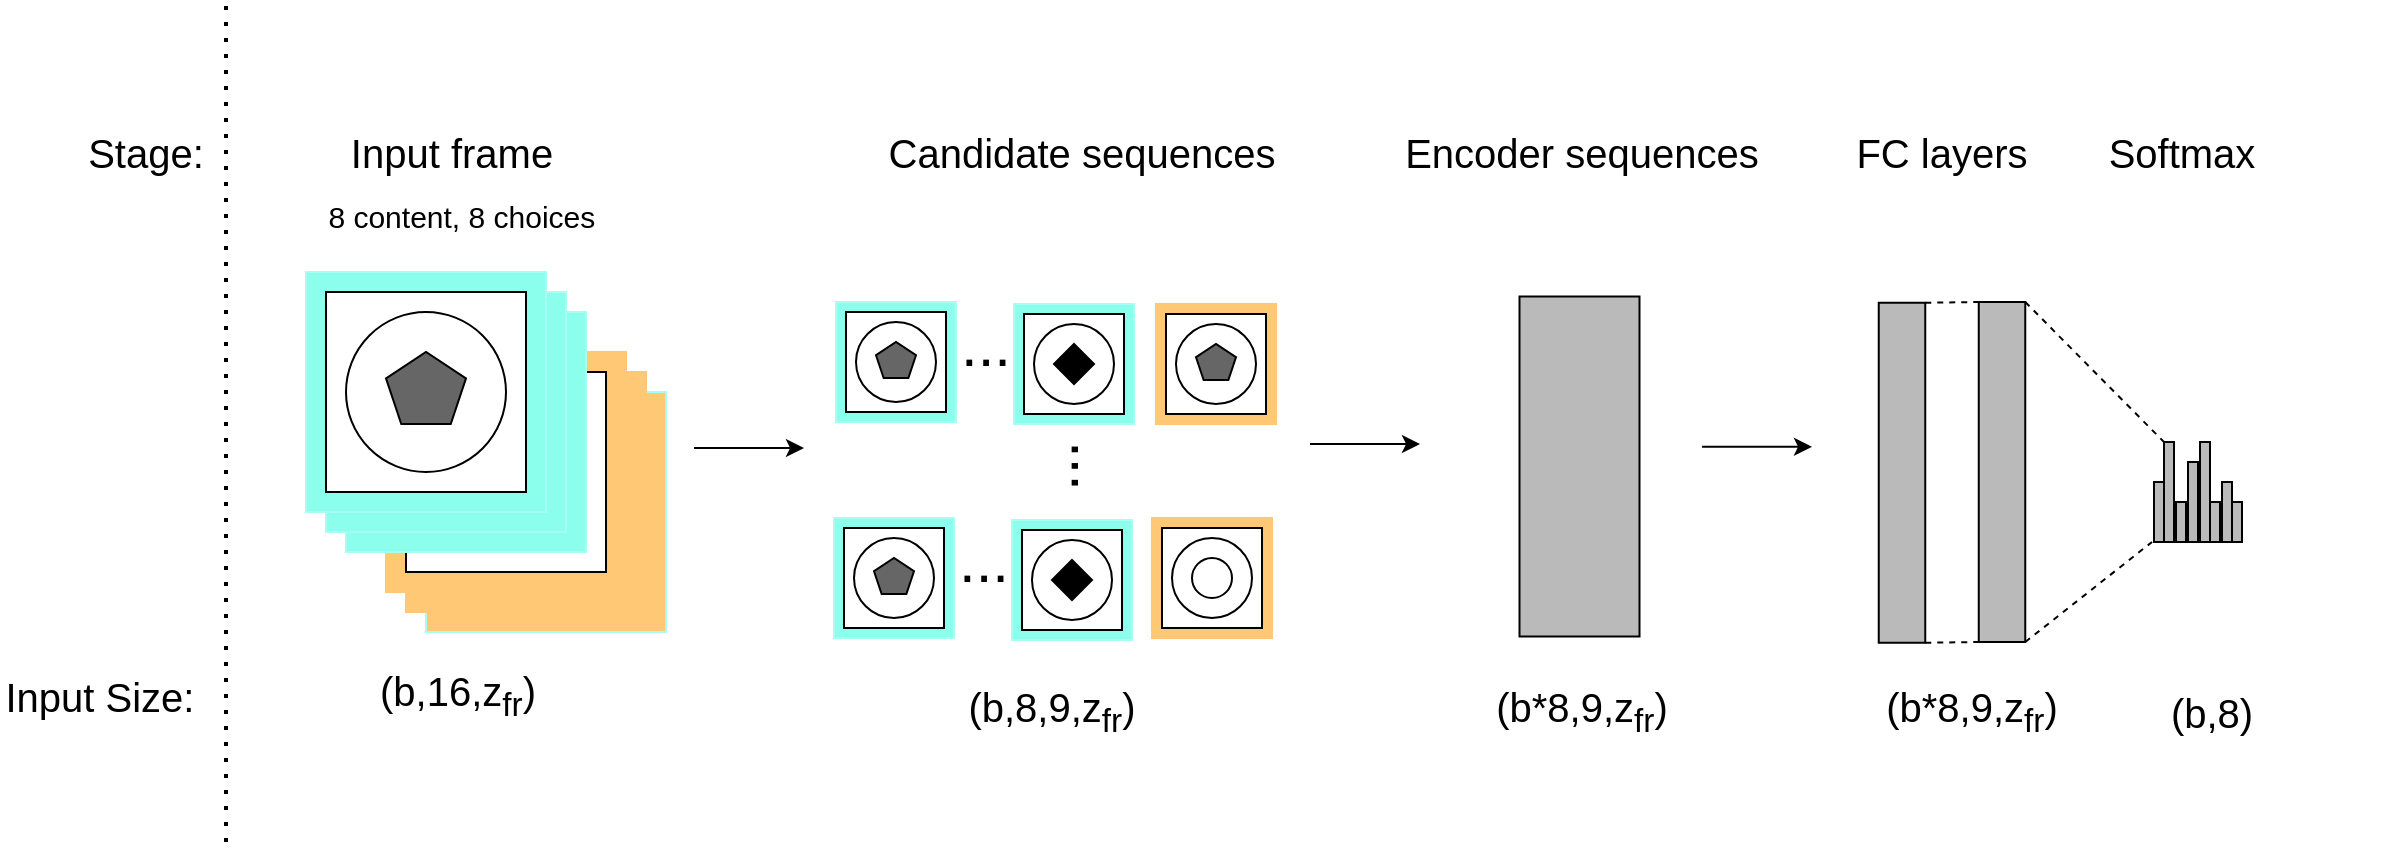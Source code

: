 <mxfile version="16.5.6" type="github">
  <diagram id="eyej5u4W_qLAlVck2tkH" name="Page-1">
    <mxGraphModel dx="1209" dy="671" grid="1" gridSize="10" guides="1" tooltips="1" connect="1" arrows="1" fold="1" page="1" pageScale="1" pageWidth="2339" pageHeight="3300" math="0" shadow="0">
      <root>
        <mxCell id="0" />
        <mxCell id="1" parent="0" />
        <mxCell id="X1Mo2VDanx9A2qj2zD5Y-115" value="" style="group;fillColor=#A6FFF3;strokeColor=#FFC875;" vertex="1" connectable="0" parent="1">
          <mxGeometry x="237" y="235" width="120" height="120" as="geometry" />
        </mxCell>
        <mxCell id="X1Mo2VDanx9A2qj2zD5Y-116" value="" style="whiteSpace=wrap;html=1;aspect=fixed;fillColor=#FFC875;strokeColor=#A6FFF3;" vertex="1" parent="X1Mo2VDanx9A2qj2zD5Y-115">
          <mxGeometry width="120" height="120" as="geometry" />
        </mxCell>
        <mxCell id="X1Mo2VDanx9A2qj2zD5Y-117" value="" style="whiteSpace=wrap;html=1;aspect=fixed;strokeColor=#000000;fillColor=#FFFFFF;" vertex="1" parent="X1Mo2VDanx9A2qj2zD5Y-115">
          <mxGeometry x="10" y="10" width="100" height="100" as="geometry" />
        </mxCell>
        <mxCell id="X1Mo2VDanx9A2qj2zD5Y-118" value="" style="ellipse;whiteSpace=wrap;html=1;aspect=fixed;strokeColor=#000000;fillColor=#FFFFFF;" vertex="1" parent="X1Mo2VDanx9A2qj2zD5Y-115">
          <mxGeometry x="20" y="20" width="80" height="80" as="geometry" />
        </mxCell>
        <mxCell id="X1Mo2VDanx9A2qj2zD5Y-119" value="" style="whiteSpace=wrap;html=1;shape=mxgraph.basic.pentagon;fillColor=#666666;strokeColor=#000000;" vertex="1" parent="X1Mo2VDanx9A2qj2zD5Y-115">
          <mxGeometry x="40" y="40" width="40" height="36" as="geometry" />
        </mxCell>
        <mxCell id="X1Mo2VDanx9A2qj2zD5Y-120" value="" style="group;fillColor=#A6FFF3;strokeColor=#000000;" vertex="1" connectable="0" parent="1">
          <mxGeometry x="227" y="225" width="120" height="120" as="geometry" />
        </mxCell>
        <mxCell id="X1Mo2VDanx9A2qj2zD5Y-121" value="" style="whiteSpace=wrap;html=1;aspect=fixed;fillColor=#FFC875;strokeColor=#FFC875;" vertex="1" parent="X1Mo2VDanx9A2qj2zD5Y-120">
          <mxGeometry width="120" height="120" as="geometry" />
        </mxCell>
        <mxCell id="X1Mo2VDanx9A2qj2zD5Y-122" value="" style="whiteSpace=wrap;html=1;aspect=fixed;strokeColor=#000000;fillColor=#FFFFFF;" vertex="1" parent="X1Mo2VDanx9A2qj2zD5Y-120">
          <mxGeometry x="10" y="10" width="100" height="100" as="geometry" />
        </mxCell>
        <mxCell id="X1Mo2VDanx9A2qj2zD5Y-123" value="" style="ellipse;whiteSpace=wrap;html=1;aspect=fixed;strokeColor=#000000;fillColor=#FFFFFF;" vertex="1" parent="X1Mo2VDanx9A2qj2zD5Y-120">
          <mxGeometry x="20" y="20" width="80" height="80" as="geometry" />
        </mxCell>
        <mxCell id="X1Mo2VDanx9A2qj2zD5Y-124" value="" style="whiteSpace=wrap;html=1;shape=mxgraph.basic.pentagon;fillColor=#666666;strokeColor=#000000;" vertex="1" parent="X1Mo2VDanx9A2qj2zD5Y-120">
          <mxGeometry x="40" y="40" width="40" height="36" as="geometry" />
        </mxCell>
        <mxCell id="X1Mo2VDanx9A2qj2zD5Y-125" value="" style="group;fillColor=#A6FFF3;strokeColor=#FFC875;" vertex="1" connectable="0" parent="1">
          <mxGeometry x="217" y="215" width="120" height="120" as="geometry" />
        </mxCell>
        <mxCell id="X1Mo2VDanx9A2qj2zD5Y-126" value="" style="whiteSpace=wrap;html=1;aspect=fixed;fillColor=#FFC875;strokeColor=#FFC875;" vertex="1" parent="X1Mo2VDanx9A2qj2zD5Y-125">
          <mxGeometry width="120" height="120" as="geometry" />
        </mxCell>
        <mxCell id="X1Mo2VDanx9A2qj2zD5Y-127" value="" style="whiteSpace=wrap;html=1;aspect=fixed;strokeColor=#000000;fillColor=#FFFFFF;" vertex="1" parent="X1Mo2VDanx9A2qj2zD5Y-125">
          <mxGeometry x="10" y="10" width="100" height="100" as="geometry" />
        </mxCell>
        <mxCell id="X1Mo2VDanx9A2qj2zD5Y-128" value="" style="ellipse;whiteSpace=wrap;html=1;aspect=fixed;strokeColor=#000000;fillColor=#FFFFFF;" vertex="1" parent="X1Mo2VDanx9A2qj2zD5Y-125">
          <mxGeometry x="20" y="20" width="80" height="80" as="geometry" />
        </mxCell>
        <mxCell id="X1Mo2VDanx9A2qj2zD5Y-129" value="" style="whiteSpace=wrap;html=1;shape=mxgraph.basic.pentagon;fillColor=#666666;strokeColor=#000000;" vertex="1" parent="X1Mo2VDanx9A2qj2zD5Y-125">
          <mxGeometry x="40" y="40" width="40" height="36" as="geometry" />
        </mxCell>
        <mxCell id="X1Mo2VDanx9A2qj2zD5Y-130" value="" style="group;fillColor=#A6FFF3;strokeColor=#000000;" vertex="1" connectable="0" parent="X1Mo2VDanx9A2qj2zD5Y-125">
          <mxGeometry x="-20" y="-20" width="120" height="120" as="geometry" />
        </mxCell>
        <mxCell id="X1Mo2VDanx9A2qj2zD5Y-131" value="" style="whiteSpace=wrap;html=1;aspect=fixed;fillColor=#8CFFEC;strokeColor=#A6FFF3;" vertex="1" parent="X1Mo2VDanx9A2qj2zD5Y-130">
          <mxGeometry width="120" height="120" as="geometry" />
        </mxCell>
        <mxCell id="X1Mo2VDanx9A2qj2zD5Y-132" value="" style="whiteSpace=wrap;html=1;aspect=fixed;strokeColor=#000000;fillColor=#FFFFFF;" vertex="1" parent="X1Mo2VDanx9A2qj2zD5Y-130">
          <mxGeometry x="10" y="10" width="100" height="100" as="geometry" />
        </mxCell>
        <mxCell id="X1Mo2VDanx9A2qj2zD5Y-133" value="" style="ellipse;whiteSpace=wrap;html=1;aspect=fixed;strokeColor=#000000;fillColor=#FFFFFF;" vertex="1" parent="X1Mo2VDanx9A2qj2zD5Y-130">
          <mxGeometry x="20" y="20" width="80" height="80" as="geometry" />
        </mxCell>
        <mxCell id="X1Mo2VDanx9A2qj2zD5Y-134" value="" style="whiteSpace=wrap;html=1;shape=mxgraph.basic.pentagon;fillColor=#666666;strokeColor=#000000;" vertex="1" parent="X1Mo2VDanx9A2qj2zD5Y-130">
          <mxGeometry x="40" y="40" width="40" height="36" as="geometry" />
        </mxCell>
        <mxCell id="X1Mo2VDanx9A2qj2zD5Y-135" value="" style="group;fillColor=#A6FFF3;strokeColor=#000000;" vertex="1" connectable="0" parent="X1Mo2VDanx9A2qj2zD5Y-125">
          <mxGeometry x="-30" y="-30" width="120" height="120" as="geometry" />
        </mxCell>
        <mxCell id="X1Mo2VDanx9A2qj2zD5Y-136" value="" style="whiteSpace=wrap;html=1;aspect=fixed;fillColor=#8CFFEC;strokeColor=#A6FFF3;" vertex="1" parent="X1Mo2VDanx9A2qj2zD5Y-135">
          <mxGeometry width="120" height="120" as="geometry" />
        </mxCell>
        <mxCell id="X1Mo2VDanx9A2qj2zD5Y-137" value="" style="whiteSpace=wrap;html=1;aspect=fixed;strokeColor=#000000;fillColor=#FFFFFF;" vertex="1" parent="X1Mo2VDanx9A2qj2zD5Y-135">
          <mxGeometry x="10" y="10" width="100" height="100" as="geometry" />
        </mxCell>
        <mxCell id="X1Mo2VDanx9A2qj2zD5Y-138" value="" style="ellipse;whiteSpace=wrap;html=1;aspect=fixed;strokeColor=#000000;fillColor=#FFFFFF;" vertex="1" parent="X1Mo2VDanx9A2qj2zD5Y-135">
          <mxGeometry x="20" y="20" width="80" height="80" as="geometry" />
        </mxCell>
        <mxCell id="X1Mo2VDanx9A2qj2zD5Y-139" value="" style="whiteSpace=wrap;html=1;shape=mxgraph.basic.pentagon;fillColor=#666666;strokeColor=#000000;" vertex="1" parent="X1Mo2VDanx9A2qj2zD5Y-135">
          <mxGeometry x="40" y="40" width="40" height="36" as="geometry" />
        </mxCell>
        <mxCell id="X1Mo2VDanx9A2qj2zD5Y-140" value="" style="group;fillColor=#A6FFF3;strokeColor=#000000;" vertex="1" connectable="0" parent="X1Mo2VDanx9A2qj2zD5Y-125">
          <mxGeometry x="-40" y="-40" width="120" height="120" as="geometry" />
        </mxCell>
        <mxCell id="X1Mo2VDanx9A2qj2zD5Y-141" value="" style="whiteSpace=wrap;html=1;aspect=fixed;fillColor=#8CFFEC;strokeColor=#A6FFF3;" vertex="1" parent="X1Mo2VDanx9A2qj2zD5Y-140">
          <mxGeometry width="120" height="120" as="geometry" />
        </mxCell>
        <mxCell id="X1Mo2VDanx9A2qj2zD5Y-142" value="" style="whiteSpace=wrap;html=1;aspect=fixed;strokeColor=#000000;fillColor=#FFFFFF;" vertex="1" parent="X1Mo2VDanx9A2qj2zD5Y-140">
          <mxGeometry x="10" y="10" width="100" height="100" as="geometry" />
        </mxCell>
        <mxCell id="X1Mo2VDanx9A2qj2zD5Y-143" value="" style="ellipse;whiteSpace=wrap;html=1;aspect=fixed;strokeColor=#000000;fillColor=#FFFFFF;" vertex="1" parent="X1Mo2VDanx9A2qj2zD5Y-140">
          <mxGeometry x="20" y="20" width="80" height="80" as="geometry" />
        </mxCell>
        <mxCell id="X1Mo2VDanx9A2qj2zD5Y-144" value="" style="whiteSpace=wrap;html=1;shape=mxgraph.basic.pentagon;fillColor=#666666;strokeColor=#000000;" vertex="1" parent="X1Mo2VDanx9A2qj2zD5Y-140">
          <mxGeometry x="40" y="40" width="40" height="36" as="geometry" />
        </mxCell>
        <mxCell id="X1Mo2VDanx9A2qj2zD5Y-145" value="" style="endArrow=none;dashed=1;html=1;dashPattern=1 3;strokeWidth=2;rounded=0;" edge="1" parent="1">
          <mxGeometry width="50" height="50" relative="1" as="geometry">
            <mxPoint x="137" y="460" as="sourcePoint" />
            <mxPoint x="137" y="40" as="targetPoint" />
          </mxGeometry>
        </mxCell>
        <mxCell id="X1Mo2VDanx9A2qj2zD5Y-146" value="&lt;font style=&quot;font-size: 20px&quot;&gt;Stage:&lt;/font&gt;" style="text;html=1;strokeColor=none;fillColor=none;align=center;verticalAlign=middle;whiteSpace=wrap;rounded=0;" vertex="1" parent="1">
          <mxGeometry x="67" y="100" width="60" height="30" as="geometry" />
        </mxCell>
        <mxCell id="X1Mo2VDanx9A2qj2zD5Y-148" value="Input Size:" style="text;html=1;strokeColor=none;fillColor=none;align=center;verticalAlign=middle;whiteSpace=wrap;rounded=0;fontSize=20;" vertex="1" parent="1">
          <mxGeometry x="24" y="372" width="100" height="30" as="geometry" />
        </mxCell>
        <mxCell id="X1Mo2VDanx9A2qj2zD5Y-149" value="&lt;font style=&quot;font-size: 20px&quot;&gt;Input frame&lt;/font&gt;" style="text;html=1;strokeColor=none;fillColor=none;align=center;verticalAlign=middle;whiteSpace=wrap;rounded=0;" vertex="1" parent="1">
          <mxGeometry x="190" y="100" width="120" height="30" as="geometry" />
        </mxCell>
        <mxCell id="X1Mo2VDanx9A2qj2zD5Y-150" value="&lt;font style=&quot;font-size: 15px&quot;&gt;&lt;font style=&quot;font-size: 15px&quot;&gt;8 content, 8 choices&lt;/font&gt;&amp;nbsp;&lt;/font&gt;" style="text;html=1;strokeColor=none;fillColor=none;align=center;verticalAlign=middle;whiteSpace=wrap;rounded=0;fontSize=20;" vertex="1" parent="1">
          <mxGeometry x="177" y="130" width="160" height="30" as="geometry" />
        </mxCell>
        <mxCell id="X1Mo2VDanx9A2qj2zD5Y-151" value="&lt;font style=&quot;font-size: 20px&quot;&gt;(b,16,z&lt;sub&gt;fr&lt;/sub&gt;)&lt;/font&gt;" style="text;html=1;strokeColor=none;fillColor=none;align=center;verticalAlign=middle;whiteSpace=wrap;rounded=0;fontSize=15;" vertex="1" parent="1">
          <mxGeometry x="223" y="372" width="60" height="30" as="geometry" />
        </mxCell>
        <mxCell id="X1Mo2VDanx9A2qj2zD5Y-153" value="" style="endArrow=classic;html=1;rounded=0;fontSize=20;" edge="1" parent="1">
          <mxGeometry width="50" height="50" relative="1" as="geometry">
            <mxPoint x="371" y="263" as="sourcePoint" />
            <mxPoint x="426" y="263" as="targetPoint" />
          </mxGeometry>
        </mxCell>
        <mxCell id="X1Mo2VDanx9A2qj2zD5Y-313" value="" style="group;fillColor=#A6FFF3;strokeColor=#000000;" vertex="1" connectable="0" parent="1">
          <mxGeometry x="442" y="190" width="60" height="60" as="geometry" />
        </mxCell>
        <mxCell id="X1Mo2VDanx9A2qj2zD5Y-314" value="" style="whiteSpace=wrap;html=1;aspect=fixed;fillColor=#8CFFEC;strokeColor=#A6FFF3;" vertex="1" parent="X1Mo2VDanx9A2qj2zD5Y-313">
          <mxGeometry width="60" height="60" as="geometry" />
        </mxCell>
        <mxCell id="X1Mo2VDanx9A2qj2zD5Y-315" value="" style="whiteSpace=wrap;html=1;aspect=fixed;strokeColor=#000000;fillColor=#FFFFFF;" vertex="1" parent="X1Mo2VDanx9A2qj2zD5Y-313">
          <mxGeometry x="5" y="5" width="50" height="50" as="geometry" />
        </mxCell>
        <mxCell id="X1Mo2VDanx9A2qj2zD5Y-316" value="" style="ellipse;whiteSpace=wrap;html=1;aspect=fixed;strokeColor=#000000;fillColor=#FFFFFF;" vertex="1" parent="X1Mo2VDanx9A2qj2zD5Y-313">
          <mxGeometry x="10" y="10" width="40" height="40" as="geometry" />
        </mxCell>
        <mxCell id="X1Mo2VDanx9A2qj2zD5Y-317" value="" style="whiteSpace=wrap;html=1;shape=mxgraph.basic.pentagon;fillColor=#666666;strokeColor=#000000;" vertex="1" parent="X1Mo2VDanx9A2qj2zD5Y-313">
          <mxGeometry x="20" y="20" width="20" height="18" as="geometry" />
        </mxCell>
        <mxCell id="X1Mo2VDanx9A2qj2zD5Y-318" value="&lt;font style=&quot;font-size: 30px&quot;&gt;...&lt;/font&gt;" style="text;html=1;strokeColor=none;fillColor=none;align=center;verticalAlign=middle;whiteSpace=wrap;rounded=0;fontSize=20;" vertex="1" parent="1">
          <mxGeometry x="497" y="201" width="40" height="20" as="geometry" />
        </mxCell>
        <mxCell id="X1Mo2VDanx9A2qj2zD5Y-319" value="" style="group;fillColor=#A6FFF3;strokeColor=#000000;" vertex="1" connectable="0" parent="1">
          <mxGeometry x="531" y="191" width="60" height="60" as="geometry" />
        </mxCell>
        <mxCell id="X1Mo2VDanx9A2qj2zD5Y-320" value="" style="whiteSpace=wrap;html=1;aspect=fixed;fillColor=#8CFFEC;strokeColor=#A6FFF3;" vertex="1" parent="X1Mo2VDanx9A2qj2zD5Y-319">
          <mxGeometry width="60" height="60" as="geometry" />
        </mxCell>
        <mxCell id="X1Mo2VDanx9A2qj2zD5Y-321" value="" style="whiteSpace=wrap;html=1;aspect=fixed;strokeColor=#000000;fillColor=#FFFFFF;" vertex="1" parent="X1Mo2VDanx9A2qj2zD5Y-319">
          <mxGeometry x="5" y="5" width="50" height="50" as="geometry" />
        </mxCell>
        <mxCell id="X1Mo2VDanx9A2qj2zD5Y-322" value="" style="ellipse;whiteSpace=wrap;html=1;aspect=fixed;strokeColor=#000000;fillColor=#FFFFFF;" vertex="1" parent="X1Mo2VDanx9A2qj2zD5Y-319">
          <mxGeometry x="10" y="10" width="40" height="40" as="geometry" />
        </mxCell>
        <mxCell id="X1Mo2VDanx9A2qj2zD5Y-323" value="" style="rhombus;whiteSpace=wrap;html=1;fontSize=20;strokeColor=#000000;fillColor=#000000;" vertex="1" parent="X1Mo2VDanx9A2qj2zD5Y-319">
          <mxGeometry x="20" y="20" width="20" height="20" as="geometry" />
        </mxCell>
        <mxCell id="X1Mo2VDanx9A2qj2zD5Y-324" value="" style="group;fillColor=#A6FFF3;strokeColor=#000000;" vertex="1" connectable="0" parent="1">
          <mxGeometry x="602" y="191" width="60" height="60" as="geometry" />
        </mxCell>
        <mxCell id="X1Mo2VDanx9A2qj2zD5Y-325" value="" style="whiteSpace=wrap;html=1;aspect=fixed;fillColor=#FFC875;strokeColor=#FFC875;" vertex="1" parent="X1Mo2VDanx9A2qj2zD5Y-324">
          <mxGeometry width="60" height="60" as="geometry" />
        </mxCell>
        <mxCell id="X1Mo2VDanx9A2qj2zD5Y-326" value="" style="whiteSpace=wrap;html=1;aspect=fixed;strokeColor=#000000;fillColor=#FFFFFF;" vertex="1" parent="X1Mo2VDanx9A2qj2zD5Y-324">
          <mxGeometry x="5" y="5" width="50" height="50" as="geometry" />
        </mxCell>
        <mxCell id="X1Mo2VDanx9A2qj2zD5Y-327" value="" style="ellipse;whiteSpace=wrap;html=1;aspect=fixed;strokeColor=#000000;fillColor=#FFFFFF;" vertex="1" parent="X1Mo2VDanx9A2qj2zD5Y-324">
          <mxGeometry x="10" y="10" width="40" height="40" as="geometry" />
        </mxCell>
        <mxCell id="X1Mo2VDanx9A2qj2zD5Y-328" value="" style="whiteSpace=wrap;html=1;shape=mxgraph.basic.pentagon;fillColor=#666666;strokeColor=#000000;" vertex="1" parent="X1Mo2VDanx9A2qj2zD5Y-324">
          <mxGeometry x="20" y="20" width="20" height="18" as="geometry" />
        </mxCell>
        <mxCell id="X1Mo2VDanx9A2qj2zD5Y-345" value="" style="group;fillColor=#A6FFF3;strokeColor=#000000;" vertex="1" connectable="0" parent="1">
          <mxGeometry x="441" y="298" width="60" height="60" as="geometry" />
        </mxCell>
        <mxCell id="X1Mo2VDanx9A2qj2zD5Y-346" value="" style="whiteSpace=wrap;html=1;aspect=fixed;fillColor=#8CFFEC;strokeColor=#A6FFF3;" vertex="1" parent="X1Mo2VDanx9A2qj2zD5Y-345">
          <mxGeometry width="60" height="60" as="geometry" />
        </mxCell>
        <mxCell id="X1Mo2VDanx9A2qj2zD5Y-347" value="" style="whiteSpace=wrap;html=1;aspect=fixed;strokeColor=#000000;fillColor=#FFFFFF;" vertex="1" parent="X1Mo2VDanx9A2qj2zD5Y-345">
          <mxGeometry x="5" y="5" width="50" height="50" as="geometry" />
        </mxCell>
        <mxCell id="X1Mo2VDanx9A2qj2zD5Y-348" value="" style="ellipse;whiteSpace=wrap;html=1;aspect=fixed;strokeColor=#000000;fillColor=#FFFFFF;" vertex="1" parent="X1Mo2VDanx9A2qj2zD5Y-345">
          <mxGeometry x="10" y="10" width="40" height="40" as="geometry" />
        </mxCell>
        <mxCell id="X1Mo2VDanx9A2qj2zD5Y-349" value="" style="whiteSpace=wrap;html=1;shape=mxgraph.basic.pentagon;fillColor=#666666;strokeColor=#000000;" vertex="1" parent="X1Mo2VDanx9A2qj2zD5Y-345">
          <mxGeometry x="20" y="20" width="20" height="18" as="geometry" />
        </mxCell>
        <mxCell id="X1Mo2VDanx9A2qj2zD5Y-350" value="&lt;font style=&quot;font-size: 30px&quot;&gt;...&lt;/font&gt;" style="text;html=1;strokeColor=none;fillColor=none;align=center;verticalAlign=middle;whiteSpace=wrap;rounded=0;fontSize=20;" vertex="1" parent="1">
          <mxGeometry x="496" y="309" width="40" height="20" as="geometry" />
        </mxCell>
        <mxCell id="X1Mo2VDanx9A2qj2zD5Y-351" value="" style="group;fillColor=#A6FFF3;strokeColor=#000000;" vertex="1" connectable="0" parent="1">
          <mxGeometry x="530" y="299" width="60" height="60" as="geometry" />
        </mxCell>
        <mxCell id="X1Mo2VDanx9A2qj2zD5Y-352" value="" style="whiteSpace=wrap;html=1;aspect=fixed;fillColor=#8CFFEC;strokeColor=#A6FFF3;" vertex="1" parent="X1Mo2VDanx9A2qj2zD5Y-351">
          <mxGeometry width="60" height="60" as="geometry" />
        </mxCell>
        <mxCell id="X1Mo2VDanx9A2qj2zD5Y-353" value="" style="whiteSpace=wrap;html=1;aspect=fixed;strokeColor=#000000;fillColor=#FFFFFF;" vertex="1" parent="X1Mo2VDanx9A2qj2zD5Y-351">
          <mxGeometry x="5" y="5" width="50" height="50" as="geometry" />
        </mxCell>
        <mxCell id="X1Mo2VDanx9A2qj2zD5Y-354" value="" style="ellipse;whiteSpace=wrap;html=1;aspect=fixed;strokeColor=#000000;fillColor=#FFFFFF;" vertex="1" parent="X1Mo2VDanx9A2qj2zD5Y-351">
          <mxGeometry x="10" y="10" width="40" height="40" as="geometry" />
        </mxCell>
        <mxCell id="X1Mo2VDanx9A2qj2zD5Y-355" value="" style="rhombus;whiteSpace=wrap;html=1;fontSize=20;strokeColor=#000000;fillColor=#000000;" vertex="1" parent="X1Mo2VDanx9A2qj2zD5Y-351">
          <mxGeometry x="20" y="20" width="20" height="20" as="geometry" />
        </mxCell>
        <mxCell id="X1Mo2VDanx9A2qj2zD5Y-361" value="..." style="text;html=1;strokeColor=none;fillColor=none;align=center;verticalAlign=middle;whiteSpace=wrap;rounded=0;fontSize=30;rotation=-90;" vertex="1" parent="1">
          <mxGeometry x="522" y="257" width="60" height="30" as="geometry" />
        </mxCell>
        <mxCell id="X1Mo2VDanx9A2qj2zD5Y-362" value="" style="group;fillColor=#A6FFF3;strokeColor=#000000;" vertex="1" connectable="0" parent="1">
          <mxGeometry x="600" y="298" width="60" height="60" as="geometry" />
        </mxCell>
        <mxCell id="X1Mo2VDanx9A2qj2zD5Y-363" value="" style="whiteSpace=wrap;html=1;aspect=fixed;fillColor=#FFC875;strokeColor=#FFC875;" vertex="1" parent="X1Mo2VDanx9A2qj2zD5Y-362">
          <mxGeometry width="60" height="60" as="geometry" />
        </mxCell>
        <mxCell id="X1Mo2VDanx9A2qj2zD5Y-364" value="" style="whiteSpace=wrap;html=1;aspect=fixed;strokeColor=#000000;fillColor=#FFFFFF;" vertex="1" parent="X1Mo2VDanx9A2qj2zD5Y-362">
          <mxGeometry x="5" y="5" width="50" height="50" as="geometry" />
        </mxCell>
        <mxCell id="X1Mo2VDanx9A2qj2zD5Y-365" value="" style="ellipse;whiteSpace=wrap;html=1;aspect=fixed;strokeColor=#000000;fillColor=#FFFFFF;" vertex="1" parent="X1Mo2VDanx9A2qj2zD5Y-362">
          <mxGeometry x="10" y="10" width="40" height="40" as="geometry" />
        </mxCell>
        <mxCell id="X1Mo2VDanx9A2qj2zD5Y-366" value="" style="ellipse;whiteSpace=wrap;html=1;aspect=fixed;fontSize=30;strokeColor=#000000;fillColor=#FFFFFF;" vertex="1" parent="X1Mo2VDanx9A2qj2zD5Y-362">
          <mxGeometry x="20" y="20" width="20" height="20" as="geometry" />
        </mxCell>
        <mxCell id="X1Mo2VDanx9A2qj2zD5Y-378" value="&lt;font style=&quot;font-size: 20px&quot;&gt;Candidate sequences&lt;/font&gt;" style="text;html=1;strokeColor=none;fillColor=none;align=center;verticalAlign=middle;whiteSpace=wrap;rounded=0;" vertex="1" parent="1">
          <mxGeometry x="460" y="100" width="210" height="30" as="geometry" />
        </mxCell>
        <mxCell id="X1Mo2VDanx9A2qj2zD5Y-379" value="&lt;font style=&quot;font-size: 20px&quot;&gt;(b,8,9,z&lt;sub&gt;fr&lt;/sub&gt;)&lt;/font&gt;" style="text;html=1;strokeColor=none;fillColor=none;align=center;verticalAlign=middle;whiteSpace=wrap;rounded=0;fontSize=15;" vertex="1" parent="1">
          <mxGeometry x="520" y="380" width="60" height="30" as="geometry" />
        </mxCell>
        <mxCell id="X1Mo2VDanx9A2qj2zD5Y-380" value="" style="endArrow=classic;html=1;rounded=0;fontSize=20;" edge="1" parent="1">
          <mxGeometry width="50" height="50" relative="1" as="geometry">
            <mxPoint x="679" y="261" as="sourcePoint" />
            <mxPoint x="734" y="261" as="targetPoint" />
          </mxGeometry>
        </mxCell>
        <mxCell id="X1Mo2VDanx9A2qj2zD5Y-381" value="" style="rounded=0;whiteSpace=wrap;html=1;fontSize=30;strokeColor=#000000;fillColor=#BABABA;rotation=90;" vertex="1" parent="1">
          <mxGeometry x="728.75" y="242.25" width="170" height="60" as="geometry" />
        </mxCell>
        <mxCell id="X1Mo2VDanx9A2qj2zD5Y-382" value="&lt;font style=&quot;font-size: 20px&quot;&gt;Encoder sequences&lt;/font&gt;" style="text;html=1;strokeColor=none;fillColor=none;align=center;verticalAlign=middle;whiteSpace=wrap;rounded=0;" vertex="1" parent="1">
          <mxGeometry x="710" y="100" width="210" height="30" as="geometry" />
        </mxCell>
        <mxCell id="X1Mo2VDanx9A2qj2zD5Y-383" value="&lt;font style=&quot;font-size: 20px&quot;&gt;(b*8,9,z&lt;sub&gt;fr&lt;/sub&gt;)&lt;/font&gt;" style="text;html=1;strokeColor=none;fillColor=none;align=center;verticalAlign=middle;whiteSpace=wrap;rounded=0;fontSize=15;" vertex="1" parent="1">
          <mxGeometry x="785" y="380" width="60" height="30" as="geometry" />
        </mxCell>
        <mxCell id="X1Mo2VDanx9A2qj2zD5Y-388" value="" style="endArrow=classic;html=1;rounded=0;fontSize=20;" edge="1" parent="1">
          <mxGeometry width="50" height="50" relative="1" as="geometry">
            <mxPoint x="875" y="262.38" as="sourcePoint" />
            <mxPoint x="930" y="262.38" as="targetPoint" />
            <Array as="points">
              <mxPoint x="886" y="262.38" />
            </Array>
          </mxGeometry>
        </mxCell>
        <mxCell id="X1Mo2VDanx9A2qj2zD5Y-389" value="" style="rounded=0;whiteSpace=wrap;html=1;fontSize=30;strokeColor=#000000;fillColor=#BABABA;rotation=90;" vertex="1" parent="1">
          <mxGeometry x="890" y="263.75" width="170" height="23.25" as="geometry" />
        </mxCell>
        <mxCell id="X1Mo2VDanx9A2qj2zD5Y-390" value="&lt;font style=&quot;font-size: 20px&quot;&gt;FC layers&lt;/font&gt;" style="text;html=1;strokeColor=none;fillColor=none;align=center;verticalAlign=middle;whiteSpace=wrap;rounded=0;" vertex="1" parent="1">
          <mxGeometry x="890" y="100" width="210" height="30" as="geometry" />
        </mxCell>
        <mxCell id="X1Mo2VDanx9A2qj2zD5Y-391" value="&lt;font style=&quot;font-size: 20px&quot;&gt;(b*8,9,z&lt;sub&gt;fr&lt;/sub&gt;)&lt;/font&gt;" style="text;html=1;strokeColor=none;fillColor=none;align=center;verticalAlign=middle;whiteSpace=wrap;rounded=0;fontSize=15;" vertex="1" parent="1">
          <mxGeometry x="980" y="380" width="60" height="30" as="geometry" />
        </mxCell>
        <mxCell id="X1Mo2VDanx9A2qj2zD5Y-393" value="" style="rounded=0;whiteSpace=wrap;html=1;fontSize=30;strokeColor=#000000;fillColor=#BABABA;rotation=90;" vertex="1" parent="1">
          <mxGeometry x="940.005" y="263.375" width="170" height="23.25" as="geometry" />
        </mxCell>
        <mxCell id="X1Mo2VDanx9A2qj2zD5Y-396" value="" style="endArrow=none;dashed=1;html=1;rounded=0;fontSize=30;entryX=0;entryY=1;entryDx=0;entryDy=0;exitX=0;exitY=0;exitDx=0;exitDy=0;" edge="1" parent="1" source="X1Mo2VDanx9A2qj2zD5Y-389" target="X1Mo2VDanx9A2qj2zD5Y-393">
          <mxGeometry width="50" height="50" relative="1" as="geometry">
            <mxPoint x="780" y="260" as="sourcePoint" />
            <mxPoint x="830" y="210" as="targetPoint" />
          </mxGeometry>
        </mxCell>
        <mxCell id="X1Mo2VDanx9A2qj2zD5Y-397" value="" style="endArrow=none;dashed=1;html=1;rounded=0;fontSize=30;entryX=1;entryY=1;entryDx=0;entryDy=0;exitX=1;exitY=0;exitDx=0;exitDy=0;" edge="1" parent="1" source="X1Mo2VDanx9A2qj2zD5Y-389" target="X1Mo2VDanx9A2qj2zD5Y-393">
          <mxGeometry width="50" height="50" relative="1" as="geometry">
            <mxPoint x="780" y="260" as="sourcePoint" />
            <mxPoint x="830" y="210" as="targetPoint" />
          </mxGeometry>
        </mxCell>
        <mxCell id="X1Mo2VDanx9A2qj2zD5Y-427" value="" style="rounded=0;whiteSpace=wrap;html=1;fontSize=30;strokeColor=#000000;fillColor=#BABABA;rotation=90;" vertex="1" parent="1">
          <mxGeometry x="1083.5" y="282.5" width="50" height="5" as="geometry" />
        </mxCell>
        <mxCell id="X1Mo2VDanx9A2qj2zD5Y-428" value="" style="rounded=0;whiteSpace=wrap;html=1;fontSize=30;strokeColor=#000000;fillColor=#BABABA;rotation=90;" vertex="1" parent="1">
          <mxGeometry x="1088.5" y="292.5" width="30" height="5" as="geometry" />
        </mxCell>
        <mxCell id="X1Mo2VDanx9A2qj2zD5Y-429" value="" style="rounded=0;whiteSpace=wrap;html=1;fontSize=30;strokeColor=#000000;fillColor=#BABABA;rotation=90;" vertex="1" parent="1">
          <mxGeometry x="1104.5" y="297.5" width="20" height="5" as="geometry" />
        </mxCell>
        <mxCell id="X1Mo2VDanx9A2qj2zD5Y-430" value="" style="rounded=0;whiteSpace=wrap;html=1;fontSize=30;strokeColor=#000000;fillColor=#BABABA;rotation=90;" vertex="1" parent="1">
          <mxGeometry x="1100.5" y="287.5" width="40" height="5" as="geometry" />
        </mxCell>
        <mxCell id="X1Mo2VDanx9A2qj2zD5Y-431" value="" style="rounded=0;whiteSpace=wrap;html=1;fontSize=30;strokeColor=#000000;fillColor=#BABABA;rotation=90;" vertex="1" parent="1">
          <mxGeometry x="1101.5" y="282.5" width="50" height="5" as="geometry" />
        </mxCell>
        <mxCell id="X1Mo2VDanx9A2qj2zD5Y-432" value="" style="rounded=0;whiteSpace=wrap;html=1;fontSize=30;strokeColor=#000000;fillColor=#BABABA;rotation=90;" vertex="1" parent="1">
          <mxGeometry x="1121.5" y="297.5" width="20" height="5" as="geometry" />
        </mxCell>
        <mxCell id="X1Mo2VDanx9A2qj2zD5Y-433" value="" style="rounded=0;whiteSpace=wrap;html=1;fontSize=30;strokeColor=#000000;fillColor=#BABABA;rotation=90;" vertex="1" parent="1">
          <mxGeometry x="1122.5" y="292.5" width="30" height="5" as="geometry" />
        </mxCell>
        <mxCell id="X1Mo2VDanx9A2qj2zD5Y-434" value="" style="rounded=0;whiteSpace=wrap;html=1;fontSize=30;strokeColor=#000000;fillColor=#BABABA;rotation=90;" vertex="1" parent="1">
          <mxGeometry x="1132.5" y="297.5" width="20" height="5" as="geometry" />
        </mxCell>
        <mxCell id="X1Mo2VDanx9A2qj2zD5Y-436" value="" style="endArrow=none;dashed=1;html=1;rounded=0;fontSize=30;exitX=1;exitY=0;exitDx=0;exitDy=0;" edge="1" parent="1" source="X1Mo2VDanx9A2qj2zD5Y-393">
          <mxGeometry width="50" height="50" relative="1" as="geometry">
            <mxPoint x="1130" y="380" as="sourcePoint" />
            <mxPoint x="1100" y="310" as="targetPoint" />
          </mxGeometry>
        </mxCell>
        <mxCell id="X1Mo2VDanx9A2qj2zD5Y-437" value="" style="endArrow=none;dashed=1;html=1;rounded=0;fontSize=30;exitX=0;exitY=0;exitDx=0;exitDy=0;entryX=0;entryY=1;entryDx=0;entryDy=0;" edge="1" parent="1" source="X1Mo2VDanx9A2qj2zD5Y-393" target="X1Mo2VDanx9A2qj2zD5Y-427">
          <mxGeometry width="50" height="50" relative="1" as="geometry">
            <mxPoint x="1130" y="380" as="sourcePoint" />
            <mxPoint x="1100" y="260" as="targetPoint" />
          </mxGeometry>
        </mxCell>
        <mxCell id="X1Mo2VDanx9A2qj2zD5Y-438" value="&lt;font style=&quot;font-size: 20px&quot;&gt;Softmax&lt;/font&gt;" style="text;html=1;strokeColor=none;fillColor=none;align=center;verticalAlign=middle;whiteSpace=wrap;rounded=0;" vertex="1" parent="1">
          <mxGeometry x="1009.5" y="100" width="210" height="30" as="geometry" />
        </mxCell>
        <mxCell id="X1Mo2VDanx9A2qj2zD5Y-439" value="&lt;font style=&quot;font-size: 20px&quot;&gt;(b,8)&lt;/font&gt;" style="text;html=1;strokeColor=none;fillColor=none;align=center;verticalAlign=middle;whiteSpace=wrap;rounded=0;fontSize=15;" vertex="1" parent="1">
          <mxGeometry x="1100" y="380" width="60" height="30" as="geometry" />
        </mxCell>
      </root>
    </mxGraphModel>
  </diagram>
</mxfile>
